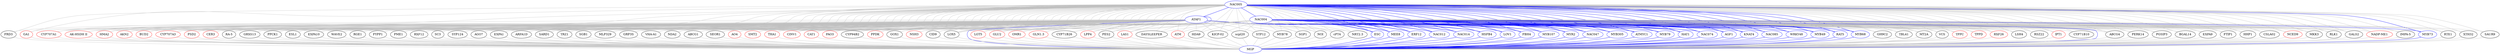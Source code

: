 graph "" {
	node [label="\N"];
	AT1G02250	 [color=blue,
		label=NAC005,
		type=TXNFACTOR,
		width=1.5];
	AT1G01720	 [color=blue,
		label=ATAF1,
		type=TXNFACTOR,
		width=1.5];
	AT1G02250 -- AT1G01720	 [color=blue];
	AT1G02230	 [color=blue,
		label=NAC004,
		type=TXNFACTOR,
		width=1.5];
	AT1G02250 -- AT1G02230	 [color=blue];
	AT1G20330	 [color=red,
		label=SMT2,
		type=METABOLIC,
		width=0.26666666666666666];
	AT1G02250 -- AT1G20330	 [color=gray];
	AT1G35580	 [color=red,
		label=CINV1,
		type=METABOLIC,
		width=0.26666666666666666];
	AT1G02250 -- AT1G35580	 [color=gray];
	AT3G59050	 [color=red,
		label=PAO3,
		type=METABOLIC,
		width=0.26666666666666666];
	AT1G02250 -- AT3G59050	 [color=gray];
	AT4G15530	 [color=red,
		label=PPDK,
		type=METABOLIC,
		width=0.26666666666666666];
	AT1G02250 -- AT4G15530	 [color=gray];
	AT5G18860	 [color=red,
		label=NSH3,
		type=METABOLIC,
		width=0.26666666666666666];
	AT1G02250 -- AT5G18860	 [color=gray];
	AT1G04580	 [color=red,
		label=AO4,
		type=METABOLIC,
		width=0.26666666666666666];
	AT1G02250 -- AT1G04580	 [color=gray];
	AT1G08630	 [color=red,
		label=THA1,
		type=METABOLIC,
		width=0.26666666666666666];
	AT1G02250 -- AT1G08630	 [color=gray];
	AT1G20630	 [color=red,
		label=CAT1,
		type=METABOLIC,
		width=0.26666666666666666];
	AT1G02250 -- AT1G20630	 [color=gray];
	AT1G22210	 [color=red,
		label=TPPC,
		type=METABOLIC,
		width=0.26666666666666666];
	AT1G02250 -- AT1G22210	 [color=gray];
	AT1G35910	 [color=red,
		label=TPPD,
		type=METABOLIC,
		width=0.26666666666666666];
	AT1G02250 -- AT1G35910	 [color=gray];
	AT1G58430	 [color=red,
		label=RXF26,
		type=METABOLIC,
		width=0.26666666666666666];
	AT1G02250 -- AT1G58430	 [color=gray];
	AT1G68460	 [color=red,
		label=IPT1,
		type=METABOLIC,
		width=0.26666666666666666];
	AT1G02250 -- AT1G68460	 [color=gray];
	AT1G78390	 [color=red,
		label=NCED9,
		type=METABOLIC,
		width=0.26666666666666666];
	AT1G02250 -- AT1G78390	 [color=gray];
	AT2G19900	 [color=red,
		label="NADP-ME1",
		type=METABOLIC,
		width=0.26666666666666666];
	AT1G02250 -- AT2G19900	 [color=gray];
	AT2G30575	 [color=red,
		label=LGT5,
		type=METABOLIC,
		width=0.26666666666666666];
	AT1G02250 -- AT2G30575	 [color=gray];
	AT2G41220	 [color=red,
		label=GLU2,
		type=METABOLIC,
		width=0.26666666666666666];
	AT1G02250 -- AT2G41220	 [color=gray];
	AT3G10050	 [color=red,
		label=OMR1,
		type=METABOLIC,
		width=0.26666666666666666];
	AT1G02250 -- AT3G10050	 [color=gray];
	AT3G17820	 [color=red,
		label="GLN1.3",
		type=METABOLIC,
		width=0.26666666666666666];
	AT1G02250 -- AT3G17820	 [color=gray];
	AT3G18220	 [color=red,
		label=LPP4,
		type=METABOLIC,
		width=0.26666666666666666];
	AT1G02250 -- AT3G18220	 [color=gray];
	AT3G45130	 [color=red,
		label=LAS1,
		type=METABOLIC,
		width=0.26666666666666666];
	AT1G02250 -- AT3G45130	 [color=gray];
	AT3G48190	 [color=red,
		label=ATM,
		type=METABOLIC,
		width=0.26666666666666666];
	AT1G02250 -- AT3G48190	 [color=gray];
	AT4G02780	 [color=red,
		label=GA1,
		type=METABOLIC,
		width=0.26666666666666666];
	AT1G02250 -- AT4G02780	 [color=gray];
	AT4G19230	 [color=red,
		label=CYP707A1,
		type=METABOLIC,
		width=0.26666666666666666];
	AT1G02250 -- AT4G19230	 [color=gray];
	AT4G19710	 [color=red,
		label="AK-HSDH II",
		type=METABOLIC,
		width=0.26666666666666666];
	AT1G02250 -- AT4G19710	 [color=gray];
	AT4G30110	 [color=red,
		label=HMA2,
		type=METABOLIC,
		width=0.26666666666666666];
	AT1G02250 -- AT4G30110	 [color=gray];
	AT4G39940	 [color=red,
		label=AKN2,
		type=METABOLIC,
		width=0.26666666666666666];
	AT1G02250 -- AT4G39940	 [color=gray];
	AT5G18930	 [color=red,
		label=BUD2,
		type=METABOLIC,
		width=0.26666666666666666];
	AT1G02250 -- AT5G18930	 [color=gray];
	AT5G45340	 [color=red,
		label=CYP707A3,
		type=METABOLIC,
		width=0.26666666666666666];
	AT1G02250 -- AT5G45340	 [color=gray];
	AT5G57190	 [color=red,
		label=PSD2,
		type=METABOLIC,
		width=0.26666666666666666];
	AT1G02250 -- AT5G57190	 [color=gray];
	AT5G57800	 [color=red,
		label=CER3,
		type=METABOLIC,
		width=0.26666666666666666];
	AT1G02250 -- AT5G57800	 [color=gray];
	AT2G26070	 [color=black,
		label=RTE1,
		type=PROTEIN_CODING,
		width=0.26666666666666666];
	AT1G02250 -- AT2G26070	 [color=gray];
	AT2G36870	 [color=black,
		label=XTH32,
		type=PROTEIN_CODING,
		width=0.26666666666666666];
	AT1G02250 -- AT2G36870	 [color=gray];
	AT3G08040	 [color=black,
		label=FRD3,
		type=PROTEIN_CODING,
		width=0.26666666666666666];
	AT1G02250 -- AT3G08040	 [color=gray];
	AT3G23290	 [color=black,
		label=LSH4,
		type=PROTEIN_CODING,
		width=0.26666666666666666];
	AT1G02250 -- AT3G23290	 [color=gray];
	AT4G31580	 [color=black,
		label=RSZ22,
		type=PROTEIN_CODING,
		width=0.26666666666666666];
	AT1G02250 -- AT4G31580	 [color=gray];
	AT4G36110	 [color=black,
		label=SAUR9,
		type=PROTEIN_CODING,
		width=0.26666666666666666];
	AT1G02250 -- AT4G36110	 [color=gray];
	AT5G57260	 [color=black,
		label=CYP71B10,
		type=PROTEIN_CODING,
		width=0.26666666666666666];
	AT1G02250 -- AT5G57260	 [color=gray];
	AT5G60900	 [color=black,
		label=RLK1,
		type=PROTEIN_CODING,
		width=0.26666666666666666];
	AT1G02250 -- AT5G60900	 [color=gray];
	AT1G02130	 [color=black,
		label="RA-5",
		type=PROTEIN_CODING,
		width=0.26666666666666666];
	AT1G02250 -- AT1G02130	 [color=gray];
	AT1G03850	 [color=black,
		label=GRXS13,
		type=PROTEIN_CODING,
		width=0.26666666666666666];
	AT1G02250 -- AT1G03850	 [color=gray];
	AT1G08650	 [color=black,
		label=PPCK1,
		type=PROTEIN_CODING,
		width=0.26666666666666666];
	AT1G02250 -- AT1G08650	 [color=gray];
	AT1G08920	 [color=black,
		label=ESL1,
		type=PROTEIN_CODING,
		width=0.26666666666666666];
	AT1G02250 -- AT1G08920	 [color=gray];
	AT1G26770	 [color=black,
		label=EXPA10,
		type=PROTEIN_CODING,
		width=0.26666666666666666];
	AT1G02250 -- AT1G26770	 [color=gray];
	AT1G29170	 [color=black,
		label=WAVE2,
		type=PROTEIN_CODING,
		width=0.26666666666666666];
	AT1G02250 -- AT1G29170	 [color=gray];
	AT1G49770	 [color=black,
		label=RGE1,
		type=PROTEIN_CODING,
		width=0.26666666666666666];
	AT1G02250 -- AT1G49770	 [color=gray];
	AT1G50370	 [color=black,
		label=FYPP1,
		type=PROTEIN_CODING,
		width=0.26666666666666666];
	AT1G02250 -- AT1G50370	 [color=gray];
	AT1G53840	 [color=black,
		label=PME1,
		type=PROTEIN_CODING,
		width=0.26666666666666666];
	AT1G02250 -- AT1G53840	 [color=gray];
	AT1G58370	 [color=black,
		label=RXF12,
		type=PROTEIN_CODING,
		width=0.26666666666666666];
	AT1G02250 -- AT1G58370	 [color=gray];
	AT1G61250	 [color=black,
		label=SC3,
		type=PROTEIN_CODING,
		width=0.26666666666666666];
	AT1G02250 -- AT1G61250	 [color=gray];
	AT1G61290	 [color=black,
		label=SYP124,
		type=PROTEIN_CODING,
		width=0.26666666666666666];
	AT1G02250 -- AT1G61290	 [color=gray];
	AT1G69440	 [color=black,
		label=AGO7,
		type=PROTEIN_CODING,
		width=0.26666666666666666];
	AT1G02250 -- AT1G69440	 [color=gray];
	AT1G69530	 [color=black,
		label=EXPA1,
		type=PROTEIN_CODING,
		width=0.26666666666666666];
	AT1G02250 -- AT1G69530	 [color=gray];
	AT1G70490	 [color=black,
		label=ARFA1D,
		type=PROTEIN_CODING,
		width=0.26666666666666666];
	AT1G02250 -- AT1G70490	 [color=gray];
	AT1G73805	 [color=black,
		label=SARD1,
		type=PROTEIN_CODING,
		width=0.26666666666666666];
	AT1G02250 -- AT1G73805	 [color=gray];
	AT1G74700	 [color=black,
		label=TRZ1,
		type=PROTEIN_CODING,
		width=0.26666666666666666];
	AT1G02250 -- AT1G74700	 [color=gray];
	AT1G79820	 [color=black,
		label=SGB1,
		type=PROTEIN_CODING,
		width=0.26666666666666666];
	AT1G02250 -- AT1G79820	 [color=gray];
	AT2G01530	 [color=black,
		label=MLP329,
		type=PROTEIN_CODING,
		width=0.26666666666666666];
	AT1G02250 -- AT2G01530	 [color=gray];
	AT2G05380	 [color=black,
		label=GRP3S,
		type=PROTEIN_CODING,
		width=0.26666666666666666];
	AT1G02250 -- AT2G05380	 [color=gray];
	AT2G28520	 [color=black,
		label="VHA-A1",
		type=PROTEIN_CODING,
		width=0.26666666666666666];
	AT1G02250 -- AT2G28520	 [color=gray];
	AT2G29990	 [color=black,
		label=NDA2,
		type=PROTEIN_CODING,
		width=0.26666666666666666];
	AT1G02250 -- AT2G29990	 [color=gray];
	AT2G39350	 [color=black,
		label=ABCG1,
		type=PROTEIN_CODING,
		width=0.26666666666666666];
	AT1G02250 -- AT2G39350	 [color=gray];
	AT3G01680	 [color=black,
		label=SEOR1,
		type=PROTEIN_CODING,
		width=0.26666666666666666];
	AT1G02250 -- AT3G01680	 [color=gray];
	AT3G01900	 [color=black,
		label=CYP94B2,
		type=PROTEIN_CODING,
		width=0.26666666666666666];
	AT1G02250 -- AT3G01900	 [color=gray];
	AT3G09390	 [color=black,
		label=MT2A,
		type=PROTEIN_CODING,
		width=0.26666666666666666];
	AT1G02250 -- AT3G09390	 [color=gray];
	AT3G13300	 [color=black,
		label=VCS,
		type=PROTEIN_CODING,
		width=0.26666666666666666];
	AT1G02250 -- AT3G13300	 [color=gray];
	AT3G14420	 [color=black,
		label=GOX1,
		type=PROTEIN_CODING,
		width=0.26666666666666666];
	AT1G02250 -- AT3G14420	 [color=gray];
	AT3G14450	 [color=black,
		label=CID9,
		type=PROTEIN_CODING,
		width=0.26666666666666666];
	AT1G02250 -- AT3G14450	 [color=gray];
	AT3G22400	 [color=black,
		label=LOX5,
		type=PROTEIN_CODING,
		width=0.26666666666666666];
	AT1G02250 -- AT3G22400	 [color=gray];
	AT3G26290	 [color=black,
		label=CYP71B26,
		type=PROTEIN_CODING,
		width=0.26666666666666666];
	AT1G02250 -- AT3G26290	 [color=gray];
	AT3G26840	 [color=black,
		label=PES2,
		type=PROTEIN_CODING,
		width=0.26666666666666666];
	AT1G02250 -- AT3G26840	 [color=gray];
	AT3G42170	 [color=black,
		label=DAYSLEEPER,
		type=PROTEIN_CODING,
		width=0.26666666666666666];
	AT1G02250 -- AT3G42170	 [color=gray];
	AT3G44680	 [color=black,
		label=HDA9,
		type=PROTEIN_CODING,
		width=0.26666666666666666];
	AT1G02250 -- AT3G44680	 [color=gray];
	AT3G50240	 [color=black,
		label="KICP-02",
		type=PROTEIN_CODING,
		width=0.26666666666666666];
	AT1G02250 -- AT3G50240	 [color=gray];
	AT4G12910	 [color=black,
		label=scpl20,
		type=PROTEIN_CODING,
		width=0.26666666666666666];
	AT1G02250 -- AT4G12910	 [color=gray];
	AT4G21480	 [color=black,
		label=STP12,
		type=PROTEIN_CODING,
		width=0.26666666666666666];
	AT1G02250 -- AT4G21480	 [color=gray];
	AT4G25750	 [color=black,
		label=ABCG4,
		type=PROTEIN_CODING,
		width=0.26666666666666666];
	AT1G02250 -- AT4G25750	 [color=gray];
	AT4G32710	 [color=black,
		label=PERK14,
		type=PROTEIN_CODING,
		width=0.26666666666666666];
	AT1G02250 -- AT4G32710	 [color=gray];
	AT4G33330	 [color=black,
		label=PGSIP3,
		type=PROTEIN_CODING,
		width=0.26666666666666666];
	AT1G02250 -- AT4G33330	 [color=gray];
	AT4G38590	 [color=black,
		label=BGAL14,
		type=PROTEIN_CODING,
		width=0.26666666666666666];
	AT1G02250 -- AT4G38590	 [color=gray];
	AT5G02260	 [color=black,
		label=EXPA9,
		type=PROTEIN_CODING,
		width=0.26666666666666666];
	AT1G02250 -- AT5G02260	 [color=gray];
	AT5G06850	 [color=black,
		label=FTIP1,
		type=PROTEIN_CODING,
		width=0.26666666666666666];
	AT1G02250 -- AT5G06850	 [color=gray];
	AT5G20270	 [color=black,
		label=HHP1,
		type=PROTEIN_CODING,
		width=0.26666666666666666];
	AT1G02250 -- AT5G20270	 [color=gray];
	AT5G22740	 [color=black,
		label=CSLA02,
		type=PROTEIN_CODING,
		width=0.26666666666666666];
	AT1G02250 -- AT5G22740	 [color=gray];
	AT5G40440	 [color=black,
		label=MKK3,
		type=PROTEIN_CODING,
		width=0.26666666666666666];
	AT1G02250 -- AT5G40440	 [color=gray];
	AT5G44670	 [color=black,
		label=GALS2,
		type=PROTEIN_CODING,
		width=0.26666666666666666];
	AT1G02250 -- AT5G44670	 [color=gray];
	AT5G49310	 [color=black,
		label="IMPA-5",
		type=PROTEIN_CODING,
		width=0.26666666666666666];
	AT1G02250 -- AT5G49310	 [color=gray];
	AT5G49620	 [color=black,
		label=MYB78,
		type=PROTEIN_CODING,
		width=0.26666666666666666];
	AT1G02250 -- AT5G49620	 [color=gray];
	AT5G54840	 [color=black,
		label=SGP1,
		type=PROTEIN_CODING,
		width=0.26666666666666666];
	AT1G02250 -- AT5G54840	 [color=gray];
	AT5G55850	 [color=black,
		label=NOI,
		type=PROTEIN_CODING,
		width=0.26666666666666666];
	AT1G02250 -- AT5G55850	 [color=gray];
	AT5G58770	 [color=black,
		label=cPT4,
		type=PROTEIN_CODING,
		width=0.26666666666666666];
	AT1G02250 -- AT5G58770	 [color=gray];
	AT5G60780	 [color=black,
		label="NRT2.3",
		type=PROTEIN_CODING,
		width=0.26666666666666666];
	AT1G02250 -- AT5G60780	 [color=gray];
	AT4G37260	 [color=blue,
		label=MYB73,
		type=TXNFACTOR,
		width=0.26666666666666666];
	AT1G02250 -- AT4G37260	 [color=blue];
	AT1G20900	 [color=blue,
		label=ESC,
		type=TXNFACTOR,
		width=0.26666666666666666];
	AT1G02250 -- AT1G20900	 [color=blue];
	AT1G25310	 [color=blue,
		label=MEE8,
		type=TXNFACTOR,
		width=0.26666666666666666];
	AT1G02250 -- AT1G25310	 [color=blue];
	AT1G28360	 [color=blue,
		label=ERF12,
		type=TXNFACTOR,
		width=0.26666666666666666];
	AT1G02250 -- AT1G28360	 [color=blue];
	AT1G32770	 [color=blue,
		label=NAC012,
		type=TXNFACTOR,
		width=0.26666666666666666];
	AT1G02250 -- AT1G32770	 [color=blue];
	AT1G33060	 [color=blue,
		label=NAC014,
		type=TXNFACTOR,
		width=0.26666666666666666];
	AT1G02250 -- AT1G33060	 [color=blue];
	AT1G46264	 [color=blue,
		label=HSFB4,
		type=TXNFACTOR,
		width=0.26666666666666666];
	AT1G02250 -- AT1G46264	 [color=blue];
	AT2G02450	 [color=blue,
		label=LOV1,
		type=TXNFACTOR,
		width=0.26666666666666666];
	AT1G02250 -- AT2G02450	 [color=blue];
	AT2G42280	 [color=blue,
		label=FBH4,
		type=TXNFACTOR,
		width=0.26666666666666666];
	AT1G02250 -- AT2G42280	 [color=blue];
	AT3G02940	 [color=blue,
		label=MYB107,
		type=TXNFACTOR,
		width=0.26666666666666666];
	AT1G02250 -- AT3G02940	 [color=blue];
	AT3G04030	 [color=blue,
		label=MYR2,
		type=TXNFACTOR,
		width=0.26666666666666666];
	AT1G02250 -- AT3G04030	 [color=blue];
	AT3G04070	 [color=blue,
		label=NAC047,
		type=TXNFACTOR,
		width=0.26666666666666666];
	AT1G02250 -- AT3G04070	 [color=blue];
	AT3G24310	 [color=blue,
		label=MYB305,
		type=TXNFACTOR,
		width=0.26666666666666666];
	AT1G02250 -- AT3G24310	 [color=blue];
	AT4G00480	 [color=blue,
		label=ATMYC1,
		type=TXNFACTOR,
		width=0.26666666666666666];
	AT1G02250 -- AT4G00480	 [color=blue];
	AT4G13480	 [color=blue,
		label=MYB79,
		type=TXNFACTOR,
		width=0.26666666666666666];
	AT1G02250 -- AT4G13480	 [color=blue];
	AT4G17460	 [color=blue,
		label=HAT1,
		type=TXNFACTOR,
		width=0.26666666666666666];
	AT1G02250 -- AT4G17460	 [color=blue];
	AT4G28530	 [color=blue,
		label=NAC074,
		type=TXNFACTOR,
		width=0.26666666666666666];
	AT1G02250 -- AT4G28530	 [color=blue];
	AT4G35390	 [color=blue,
		label=AGF1,
		type=TXNFACTOR,
		width=0.26666666666666666];
	AT1G02250 -- AT4G35390	 [color=blue];
	AT5G11060	 [color=blue,
		label=KNAT4,
		type=TXNFACTOR,
		width=0.26666666666666666];
	AT1G02250 -- AT5G11060	 [color=blue];
	AT5G14490	 [color=blue,
		label=NAC085,
		type=TXNFACTOR,
		width=0.26666666666666666];
	AT1G02250 -- AT5G14490	 [color=blue];
	AT5G49520	 [color=blue,
		label=WRKY48,
		type=TXNFACTOR,
		width=0.26666666666666666];
	AT1G02250 -- AT5G49520	 [color=blue];
	AT5G54230	 [color=blue,
		label=MYB49,
		type=TXNFACTOR,
		width=0.26666666666666666];
	AT1G02250 -- AT5G54230	 [color=blue];
	AT5G54640	 [color=blue,
		label=RAT5,
		type=TXNFACTOR,
		width=0.26666666666666666];
	AT1G02250 -- AT5G54640	 [color=blue];
	AT5G65790	 [color=blue,
		label=MYB68,
		type=TXNFACTOR,
		width=0.26666666666666666];
	AT1G02250 -- AT5G65790	 [color=blue];
	AT1G64390	 [color=black,
		label=GH9C2,
		type=PROTEIN_CODING,
		width=0.3333333333333333];
	AT1G02250 -- AT1G64390	 [color=gray];
	AT3G14850	 [color=black,
		label=TBL41,
		type=PROTEIN_CODING,
		width=0.3333333333333333];
	AT1G02250 -- AT3G14850	 [color=gray];
	AT1G01720 -- AT1G01720	 [color=blue];
	AT1G01720 -- AT1G20330	 [color=gray];
	AT1G01720 -- AT1G35580	 [color=gray];
	AT1G01720 -- AT3G59050	 [color=gray];
	AT1G01720 -- AT4G15530	 [color=gray];
	AT1G01720 -- AT5G18860	 [color=gray];
	AT1G01720 -- AT1G04580	 [color=gray];
	AT1G01720 -- AT1G08630	 [color=gray];
	AT1G01720 -- AT1G20630	 [color=gray];
	AT1G01720 -- AT1G22210	 [color=gray];
	AT1G01720 -- AT1G35910	 [color=gray];
	AT1G01720 -- AT1G58430	 [color=gray];
	AT1G01720 -- AT1G68460	 [color=gray];
	AT1G01720 -- AT1G78390	 [color=gray];
	AT1G01720 -- AT2G19900	 [color=gray];
	AT1G01720 -- AT2G30575	 [color=gray];
	AT1G01720 -- AT2G41220	 [color=gray];
	AT1G01720 -- AT3G10050	 [color=gray];
	AT1G01720 -- AT3G17820	 [color=gray];
	AT1G01720 -- AT3G18220	 [color=gray];
	AT1G01720 -- AT3G45130	 [color=gray];
	AT1G01720 -- AT3G48190	 [color=gray];
	AT1G01720 -- AT4G02780	 [color=gray];
	AT1G01720 -- AT4G19230	 [color=gray];
	AT1G01720 -- AT4G19710	 [color=gray];
	AT1G01720 -- AT4G30110	 [color=gray];
	AT1G01720 -- AT4G39940	 [color=gray];
	AT1G01720 -- AT5G18930	 [color=gray];
	AT1G01720 -- AT5G45340	 [color=gray];
	AT1G01720 -- AT5G57190	 [color=gray];
	AT1G01720 -- AT5G57800	 [color=gray];
	AT1G01720 -- AT3G08040	 [color=gray];
	AT1G01720 -- AT3G23290	 [color=gray];
	AT1G01720 -- AT4G31580	 [color=gray];
	AT1G01720 -- AT5G57260	 [color=gray];
	AT1G01720 -- AT5G60900	 [color=gray];
	AT1G01720 -- AT1G02130	 [color=gray];
	AT1G01720 -- AT1G03850	 [color=gray];
	AT1G01720 -- AT1G08650	 [color=gray];
	AT1G01720 -- AT1G08920	 [color=gray];
	AT1G01720 -- AT1G26770	 [color=gray];
	AT1G01720 -- AT1G29170	 [color=gray];
	AT1G01720 -- AT1G49770	 [color=gray];
	AT1G01720 -- AT1G50370	 [color=gray];
	AT1G01720 -- AT1G53840	 [color=gray];
	AT1G01720 -- AT1G58370	 [color=gray];
	AT1G01720 -- AT1G61250	 [color=gray];
	AT1G01720 -- AT1G61290	 [color=gray];
	AT1G01720 -- AT1G69440	 [color=gray];
	AT1G01720 -- AT1G69530	 [color=gray];
	AT1G01720 -- AT1G70490	 [color=gray];
	AT1G01720 -- AT1G73805	 [color=gray];
	AT1G01720 -- AT1G74700	 [color=gray];
	AT1G01720 -- AT1G79820	 [color=gray];
	AT1G01720 -- AT2G01530	 [color=gray];
	AT1G01720 -- AT2G05380	 [color=gray];
	AT1G01720 -- AT2G28520	 [color=gray];
	AT1G01720 -- AT2G29990	 [color=gray];
	AT1G01720 -- AT2G39350	 [color=gray];
	AT1G01720 -- AT3G01680	 [color=gray];
	AT1G01720 -- AT3G01900	 [color=gray];
	AT1G01720 -- AT3G09390	 [color=gray];
	AT1G01720 -- AT3G13300	 [color=gray];
	AT1G01720 -- AT3G14420	 [color=gray];
	AT1G01720 -- AT3G14450	 [color=gray];
	AT1G01720 -- AT3G22400	 [color=gray];
	AT1G01720 -- AT3G26290	 [color=gray];
	AT1G01720 -- AT3G26840	 [color=gray];
	AT1G01720 -- AT3G42170	 [color=gray];
	AT1G01720 -- AT3G44680	 [color=gray];
	AT1G01720 -- AT3G50240	 [color=gray];
	AT1G01720 -- AT4G12910	 [color=gray];
	AT1G01720 -- AT4G21480	 [color=gray];
	AT1G01720 -- AT4G25750	 [color=gray];
	AT1G01720 -- AT4G32710	 [color=gray];
	AT1G01720 -- AT4G33330	 [color=gray];
	AT1G01720 -- AT4G38590	 [color=gray];
	AT1G01720 -- AT5G02260	 [color=gray];
	AT1G01720 -- AT5G06850	 [color=gray];
	AT1G01720 -- AT5G20270	 [color=gray];
	AT1G01720 -- AT5G22740	 [color=gray];
	AT1G01720 -- AT5G40440	 [color=gray];
	AT1G01720 -- AT5G44670	 [color=gray];
	AT1G01720 -- AT5G49310	 [color=gray];
	AT1G01720 -- AT5G49620	 [color=gray];
	AT1G01720 -- AT5G54840	 [color=gray];
	AT1G01720 -- AT5G55850	 [color=gray];
	AT1G01720 -- AT5G58770	 [color=gray];
	AT1G01720 -- AT5G60780	 [color=gray];
	AT1G01720 -- AT1G20900	 [color=blue];
	AT1G01720 -- AT1G25310	 [color=blue];
	AT1G01720 -- AT1G28360	 [color=blue];
	AT1G01720 -- AT1G32770	 [color=blue];
	AT1G01720 -- AT1G33060	 [color=blue];
	AT1G01720 -- AT1G46264	 [color=blue];
	AT1G01720 -- AT2G02450	 [color=blue];
	AT1G01720 -- AT2G42280	 [color=blue];
	AT1G01720 -- AT3G02940	 [color=blue];
	AT1G01720 -- AT3G04030	 [color=blue];
	AT1G01720 -- AT3G04070	 [color=blue];
	AT1G01720 -- AT3G24310	 [color=blue];
	AT1G01720 -- AT4G00480	 [color=blue];
	AT1G01720 -- AT4G13480	 [color=blue];
	AT1G01720 -- AT4G17460	 [color=blue];
	AT1G01720 -- AT4G28530	 [color=blue];
	AT1G01720 -- AT4G35390	 [color=blue];
	AT1G01720 -- AT5G11060	 [color=blue];
	AT1G01720 -- AT5G14490	 [color=blue];
	AT1G01720 -- AT5G49520	 [color=blue];
	AT1G01720 -- AT5G54230	 [color=blue];
	AT1G01720 -- AT5G54640	 [color=blue];
	AT1G01720 -- AT5G65790	 [color=blue];
	AT1G01720 -- AT1G64390	 [color=gray];
	AT1G01720 -- AT3G14850	 [color=gray];
	AT1G03840	 [color=blue,
		label=MGP,
		type=TXNFACTOR,
		width=1.5];
	AT1G01720 -- AT1G03840	 [color=blue];
	AT1G02230 -- AT1G20330	 [color=gray];
	AT1G02230 -- AT1G35580	 [color=gray];
	AT1G02230 -- AT3G59050	 [color=gray];
	AT1G02230 -- AT4G15530	 [color=gray];
	AT1G02230 -- AT5G18860	 [color=gray];
	AT1G02230 -- AT1G04580	 [color=gray];
	AT1G02230 -- AT1G08630	 [color=gray];
	AT1G02230 -- AT1G20630	 [color=gray];
	AT1G02230 -- AT1G22210	 [color=gray];
	AT1G02230 -- AT1G35910	 [color=gray];
	AT1G02230 -- AT1G58430	 [color=gray];
	AT1G02230 -- AT1G68460	 [color=gray];
	AT1G02230 -- AT1G78390	 [color=gray];
	AT1G02230 -- AT2G19900	 [color=gray];
	AT1G02230 -- AT2G30575	 [color=gray];
	AT1G02230 -- AT2G41220	 [color=gray];
	AT1G02230 -- AT3G10050	 [color=gray];
	AT1G02230 -- AT3G17820	 [color=gray];
	AT1G02230 -- AT3G18220	 [color=gray];
	AT1G02230 -- AT3G45130	 [color=gray];
	AT1G02230 -- AT3G48190	 [color=gray];
	AT1G02230 -- AT4G02780	 [color=gray];
	AT1G02230 -- AT4G19230	 [color=gray];
	AT1G02230 -- AT4G19710	 [color=gray];
	AT1G02230 -- AT4G30110	 [color=gray];
	AT1G02230 -- AT4G39940	 [color=gray];
	AT1G02230 -- AT5G18930	 [color=gray];
	AT1G02230 -- AT5G45340	 [color=gray];
	AT1G02230 -- AT5G57190	 [color=gray];
	AT1G02230 -- AT5G57800	 [color=gray];
	AT1G02230 -- AT2G26070	 [color=gray];
	AT1G02230 -- AT2G36870	 [color=gray];
	AT1G02230 -- AT3G23290	 [color=gray];
	AT1G02230 -- AT4G31580	 [color=gray];
	AT1G02230 -- AT4G36110	 [color=gray];
	AT1G02230 -- AT5G57260	 [color=gray];
	AT1G02230 -- AT5G60900	 [color=gray];
	AT1G02230 -- AT1G02130	 [color=gray];
	AT1G02230 -- AT1G03850	 [color=gray];
	AT1G02230 -- AT1G08650	 [color=gray];
	AT1G02230 -- AT1G08920	 [color=gray];
	AT1G02230 -- AT1G26770	 [color=gray];
	AT1G02230 -- AT1G29170	 [color=gray];
	AT1G02230 -- AT1G49770	 [color=gray];
	AT1G02230 -- AT1G50370	 [color=gray];
	AT1G02230 -- AT1G53840	 [color=gray];
	AT1G02230 -- AT1G58370	 [color=gray];
	AT1G02230 -- AT1G61250	 [color=gray];
	AT1G02230 -- AT1G61290	 [color=gray];
	AT1G02230 -- AT1G69440	 [color=gray];
	AT1G02230 -- AT1G69530	 [color=gray];
	AT1G02230 -- AT1G70490	 [color=gray];
	AT1G02230 -- AT1G73805	 [color=gray];
	AT1G02230 -- AT1G74700	 [color=gray];
	AT1G02230 -- AT1G79820	 [color=gray];
	AT1G02230 -- AT2G01530	 [color=gray];
	AT1G02230 -- AT2G05380	 [color=gray];
	AT1G02230 -- AT2G28520	 [color=gray];
	AT1G02230 -- AT2G29990	 [color=gray];
	AT1G02230 -- AT2G39350	 [color=gray];
	AT1G02230 -- AT3G01680	 [color=gray];
	AT1G02230 -- AT3G01900	 [color=gray];
	AT1G02230 -- AT3G09390	 [color=gray];
	AT1G02230 -- AT3G13300	 [color=gray];
	AT1G02230 -- AT3G14420	 [color=gray];
	AT1G02230 -- AT3G14450	 [color=gray];
	AT1G02230 -- AT3G22400	 [color=gray];
	AT1G02230 -- AT3G26290	 [color=gray];
	AT1G02230 -- AT3G26840	 [color=gray];
	AT1G02230 -- AT3G42170	 [color=gray];
	AT1G02230 -- AT3G44680	 [color=gray];
	AT1G02230 -- AT3G50240	 [color=gray];
	AT1G02230 -- AT4G12910	 [color=gray];
	AT1G02230 -- AT4G21480	 [color=gray];
	AT1G02230 -- AT4G25750	 [color=gray];
	AT1G02230 -- AT4G32710	 [color=gray];
	AT1G02230 -- AT4G33330	 [color=gray];
	AT1G02230 -- AT4G38590	 [color=gray];
	AT1G02230 -- AT5G02260	 [color=gray];
	AT1G02230 -- AT5G06850	 [color=gray];
	AT1G02230 -- AT5G20270	 [color=gray];
	AT1G02230 -- AT5G22740	 [color=gray];
	AT1G02230 -- AT5G40440	 [color=gray];
	AT1G02230 -- AT5G44670	 [color=gray];
	AT1G02230 -- AT5G49310	 [color=gray];
	AT1G02230 -- AT5G49620	 [color=gray];
	AT1G02230 -- AT5G54840	 [color=gray];
	AT1G02230 -- AT5G55850	 [color=gray];
	AT1G02230 -- AT5G58770	 [color=gray];
	AT1G02230 -- AT5G60780	 [color=gray];
	AT1G02230 -- AT4G37260	 [color=blue];
	AT1G02230 -- AT1G20900	 [color=blue];
	AT1G02230 -- AT1G25310	 [color=blue];
	AT1G02230 -- AT1G28360	 [color=blue];
	AT1G02230 -- AT1G32770	 [color=blue];
	AT1G02230 -- AT1G33060	 [color=blue];
	AT1G02230 -- AT1G46264	 [color=blue];
	AT1G02230 -- AT2G02450	 [color=blue];
	AT1G02230 -- AT2G42280	 [color=blue];
	AT1G02230 -- AT3G02940	 [color=blue];
	AT1G02230 -- AT3G04030	 [color=blue];
	AT1G02230 -- AT3G04070	 [color=blue];
	AT1G02230 -- AT3G24310	 [color=blue];
	AT1G02230 -- AT4G00480	 [color=blue];
	AT1G02230 -- AT4G13480	 [color=blue];
	AT1G02230 -- AT4G17460	 [color=blue];
	AT1G02230 -- AT4G28530	 [color=blue];
	AT1G02230 -- AT4G35390	 [color=blue];
	AT1G02230 -- AT5G11060	 [color=blue];
	AT1G02230 -- AT5G14490	 [color=blue];
	AT1G02230 -- AT5G49520	 [color=blue];
	AT1G02230 -- AT5G54230	 [color=blue];
	AT1G02230 -- AT5G54640	 [color=blue];
	AT1G02230 -- AT5G65790	 [color=blue];
	AT1G02230 -- AT1G64390	 [color=gray];
	AT1G02230 -- AT3G14850	 [color=gray];
	AT1G02230 -- AT1G03840	 [color=blue];
	AT1G04580 -- AT1G03840	 [color=gray];
	AT1G08630 -- AT1G03840	 [color=gray];
	AT1G20630 -- AT1G03840	 [color=gray];
	AT1G22210 -- AT1G03840	 [color=gray];
	AT1G35910 -- AT1G03840	 [color=gray];
	AT1G58430 -- AT1G03840	 [color=gray];
	AT1G68460 -- AT1G03840	 [color=gray];
	AT1G78390 -- AT1G03840	 [color=gray];
	AT2G19900 -- AT1G03840	 [color=gray];
	AT2G30575 -- AT1G03840	 [color=gray];
	AT2G41220 -- AT1G03840	 [color=gray];
	AT3G10050 -- AT1G03840	 [color=gray];
	AT3G17820 -- AT1G03840	 [color=gray];
	AT3G18220 -- AT1G03840	 [color=gray];
	AT3G45130 -- AT1G03840	 [color=gray];
	AT3G48190 -- AT1G03840	 [color=gray];
	AT4G02780 -- AT1G03840	 [color=gray];
	AT4G19230 -- AT1G03840	 [color=gray];
	AT4G19710 -- AT1G03840	 [color=gray];
	AT4G30110 -- AT1G03840	 [color=gray];
	AT4G39940 -- AT1G03840	 [color=gray];
	AT5G18930 -- AT1G03840	 [color=gray];
	AT5G45340 -- AT1G03840	 [color=gray];
	AT5G57190 -- AT1G03840	 [color=gray];
	AT5G57800 -- AT1G03840	 [color=gray];
	AT2G26070 -- AT1G03840	 [color=gray];
	AT2G36870 -- AT1G03840	 [color=gray];
	AT3G08040 -- AT1G03840	 [color=gray];
	AT4G36110 -- AT1G03840	 [color=gray];
	AT1G02130 -- AT1G03840	 [color=gray];
	AT1G03850 -- AT1G03840	 [color=gray];
	AT1G08650 -- AT1G03840	 [color=gray];
	AT1G08920 -- AT1G03840	 [color=gray];
	AT1G26770 -- AT1G03840	 [color=gray];
	AT1G29170 -- AT1G03840	 [color=gray];
	AT1G49770 -- AT1G03840	 [color=gray];
	AT1G50370 -- AT1G03840	 [color=gray];
	AT1G53840 -- AT1G03840	 [color=gray];
	AT1G58370 -- AT1G03840	 [color=gray];
	AT1G61250 -- AT1G03840	 [color=gray];
	AT1G61290 -- AT1G03840	 [color=gray];
	AT1G69440 -- AT1G03840	 [color=gray];
	AT1G69530 -- AT1G03840	 [color=gray];
	AT1G70490 -- AT1G03840	 [color=gray];
	AT1G73805 -- AT1G03840	 [color=gray];
	AT1G74700 -- AT1G03840	 [color=gray];
	AT1G79820 -- AT1G03840	 [color=gray];
	AT2G01530 -- AT1G03840	 [color=gray];
	AT2G05380 -- AT1G03840	 [color=gray];
	AT2G28520 -- AT1G03840	 [color=gray];
	AT2G29990 -- AT1G03840	 [color=gray];
	AT2G39350 -- AT1G03840	 [color=gray];
	AT3G01680 -- AT1G03840	 [color=gray];
	AT3G01900 -- AT1G03840	 [color=gray];
	AT3G09390 -- AT1G03840	 [color=gray];
	AT3G13300 -- AT1G03840	 [color=gray];
	AT3G14420 -- AT1G03840	 [color=gray];
	AT3G14450 -- AT1G03840	 [color=gray];
	AT3G22400 -- AT1G03840	 [color=gray];
	AT3G26290 -- AT1G03840	 [color=gray];
	AT3G26840 -- AT1G03840	 [color=gray];
	AT3G42170 -- AT1G03840	 [color=gray];
	AT3G44680 -- AT1G03840	 [color=gray];
	AT3G50240 -- AT1G03840	 [color=gray];
	AT4G12910 -- AT1G03840	 [color=gray];
	AT4G21480 -- AT1G03840	 [color=gray];
	AT4G25750 -- AT1G03840	 [color=gray];
	AT4G32710 -- AT1G03840	 [color=gray];
	AT4G33330 -- AT1G03840	 [color=gray];
	AT4G38590 -- AT1G03840	 [color=gray];
	AT5G02260 -- AT1G03840	 [color=gray];
	AT5G06850 -- AT1G03840	 [color=gray];
	AT5G20270 -- AT1G03840	 [color=gray];
	AT5G22740 -- AT1G03840	 [color=gray];
	AT5G40440 -- AT1G03840	 [color=gray];
	AT5G44670 -- AT1G03840	 [color=gray];
	AT5G49310 -- AT1G03840	 [color=gray];
	AT5G49620 -- AT1G03840	 [color=gray];
	AT5G54840 -- AT1G03840	 [color=gray];
	AT5G55850 -- AT1G03840	 [color=gray];
	AT5G58770 -- AT1G03840	 [color=gray];
	AT5G60780 -- AT1G03840	 [color=gray];
	AT4G37260 -- AT1G03840	 [color=blue];
	AT1G20900 -- AT1G03840	 [color=blue];
	AT1G25310 -- AT1G03840	 [color=blue];
	AT1G28360 -- AT1G03840	 [color=blue];
	AT1G32770 -- AT1G03840	 [color=blue];
	AT1G33060 -- AT1G03840	 [color=blue];
	AT1G46264 -- AT1G03840	 [color=blue];
	AT2G02450 -- AT1G03840	 [color=blue];
	AT2G42280 -- AT1G03840	 [color=blue];
	AT3G02940 -- AT1G03840	 [color=blue];
	AT3G04030 -- AT1G03840	 [color=blue];
	AT3G04070 -- AT1G03840	 [color=blue];
	AT3G24310 -- AT1G03840	 [color=blue];
	AT4G00480 -- AT1G03840	 [color=blue];
	AT4G13480 -- AT1G03840	 [color=blue];
	AT4G17460 -- AT1G03840	 [color=blue];
	AT4G28530 -- AT1G03840	 [color=blue];
	AT4G35390 -- AT1G03840	 [color=blue];
	AT5G11060 -- AT1G03840	 [color=blue];
	AT5G14490 -- AT1G03840	 [color=blue];
	AT5G49520 -- AT1G03840	 [color=blue];
	AT5G54230 -- AT1G03840	 [color=blue];
	AT5G54640 -- AT1G03840	 [color=blue];
	AT5G65790 -- AT1G03840	 [color=blue];
	AT1G64390 -- AT1G03840	 [color=gray];
	AT3G14850 -- AT1G03840	 [color=gray];
}
